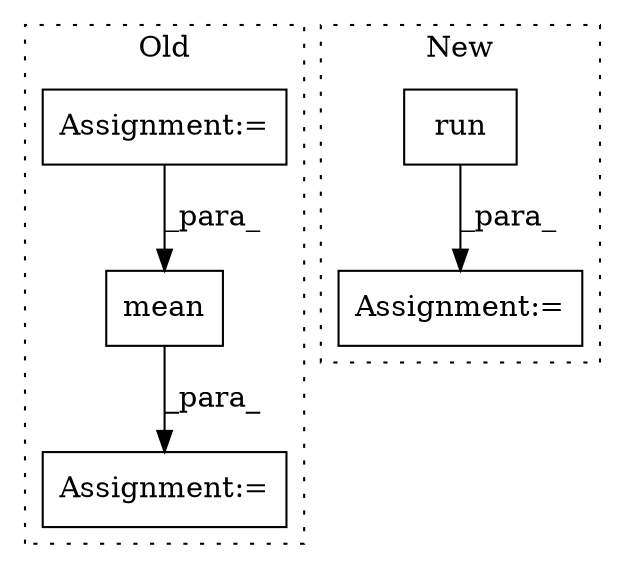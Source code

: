 digraph G {
subgraph cluster0 {
1 [label="mean" a="32" s="10230,10243" l="5,1" shape="box"];
3 [label="Assignment:=" a="7" s="10138" l="1" shape="box"];
5 [label="Assignment:=" a="7" s="9657" l="8" shape="box"];
label = "Old";
style="dotted";
}
subgraph cluster1 {
2 [label="run" a="32" s="9998,10033" l="4,1" shape="box"];
4 [label="Assignment:=" a="7" s="9983" l="1" shape="box"];
label = "New";
style="dotted";
}
1 -> 3 [label="_para_"];
2 -> 4 [label="_para_"];
5 -> 1 [label="_para_"];
}